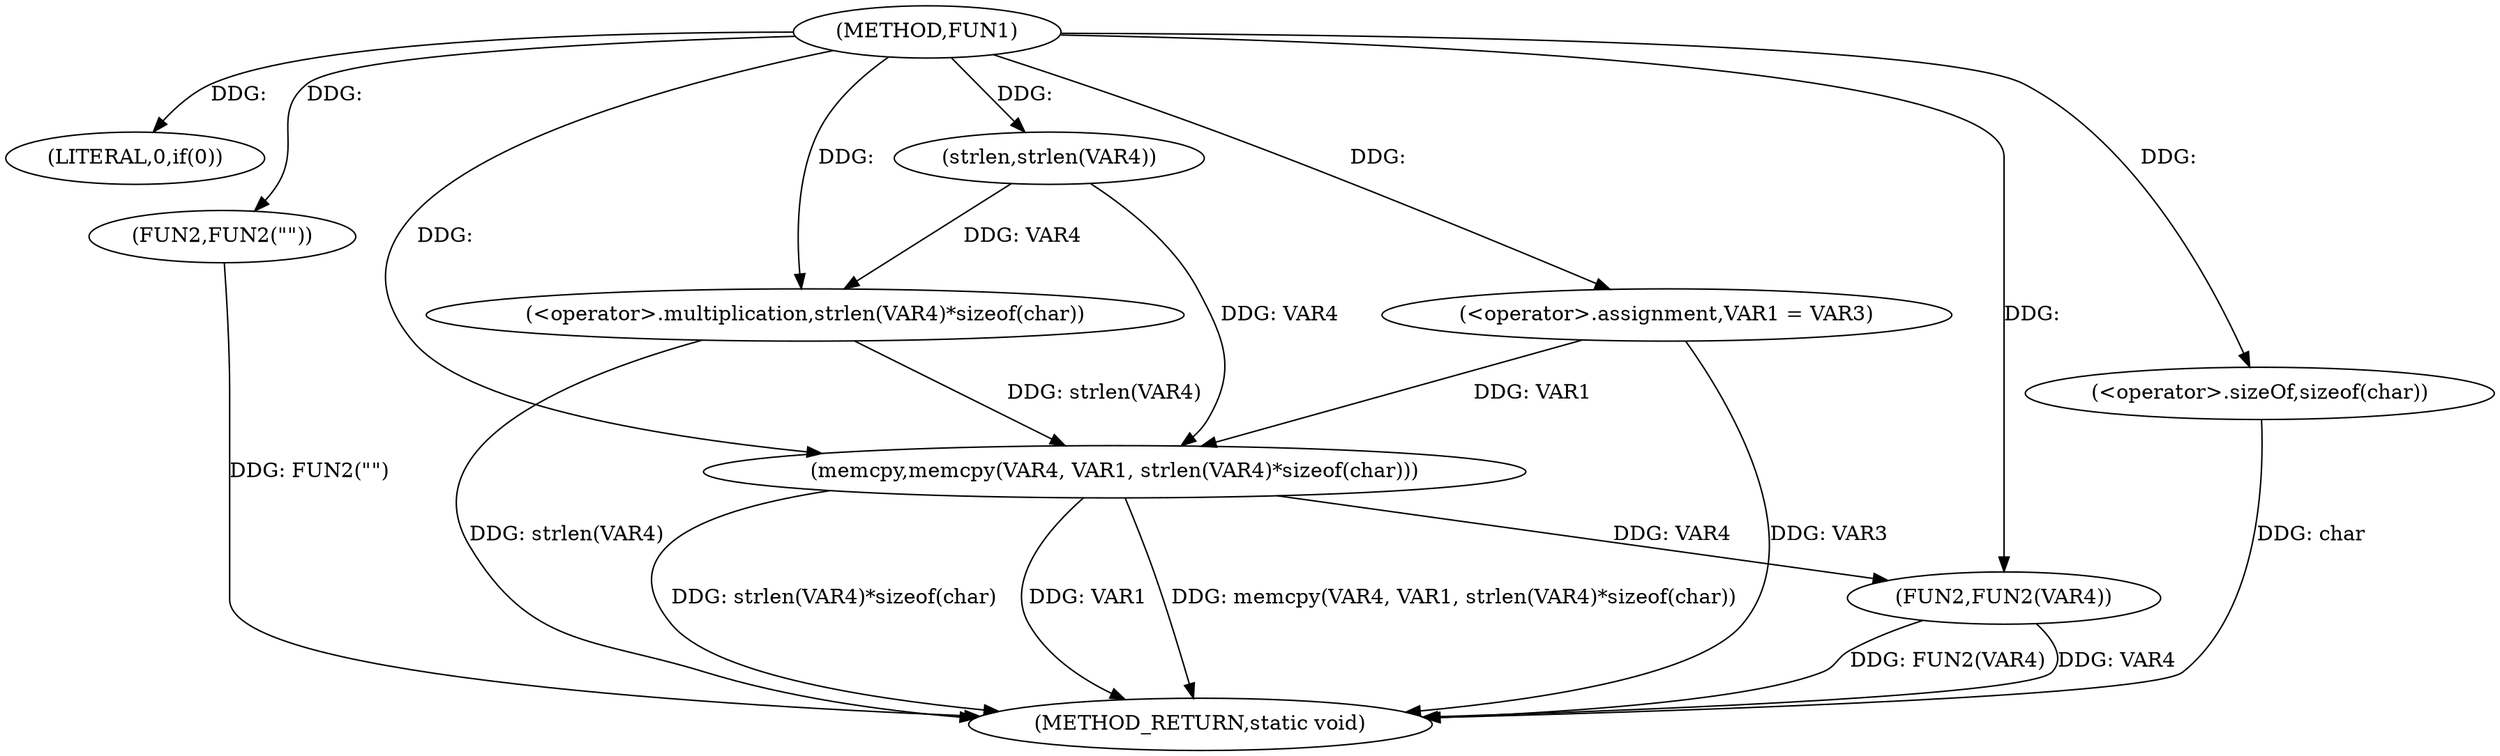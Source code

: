 digraph FUN1 {  
"1000100" [label = "(METHOD,FUN1)" ]
"1000127" [label = "(METHOD_RETURN,static void)" ]
"1000106" [label = "(LITERAL,0,if(0))" ]
"1000108" [label = "(FUN2,FUN2(\"\"))" ]
"1000112" [label = "(<operator>.assignment,VAR1 = VAR3)" ]
"1000117" [label = "(memcpy,memcpy(VAR4, VAR1, strlen(VAR4)*sizeof(char)))" ]
"1000120" [label = "(<operator>.multiplication,strlen(VAR4)*sizeof(char))" ]
"1000121" [label = "(strlen,strlen(VAR4))" ]
"1000123" [label = "(<operator>.sizeOf,sizeof(char))" ]
"1000125" [label = "(FUN2,FUN2(VAR4))" ]
  "1000117" -> "1000127"  [ label = "DDG: memcpy(VAR4, VAR1, strlen(VAR4)*sizeof(char))"] 
  "1000125" -> "1000127"  [ label = "DDG: VAR4"] 
  "1000125" -> "1000127"  [ label = "DDG: FUN2(VAR4)"] 
  "1000108" -> "1000127"  [ label = "DDG: FUN2(\"\")"] 
  "1000112" -> "1000127"  [ label = "DDG: VAR3"] 
  "1000120" -> "1000127"  [ label = "DDG: strlen(VAR4)"] 
  "1000117" -> "1000127"  [ label = "DDG: strlen(VAR4)*sizeof(char)"] 
  "1000117" -> "1000127"  [ label = "DDG: VAR1"] 
  "1000123" -> "1000127"  [ label = "DDG: char"] 
  "1000100" -> "1000106"  [ label = "DDG: "] 
  "1000100" -> "1000108"  [ label = "DDG: "] 
  "1000100" -> "1000112"  [ label = "DDG: "] 
  "1000121" -> "1000117"  [ label = "DDG: VAR4"] 
  "1000100" -> "1000117"  [ label = "DDG: "] 
  "1000112" -> "1000117"  [ label = "DDG: VAR1"] 
  "1000120" -> "1000117"  [ label = "DDG: strlen(VAR4)"] 
  "1000121" -> "1000120"  [ label = "DDG: VAR4"] 
  "1000100" -> "1000121"  [ label = "DDG: "] 
  "1000100" -> "1000120"  [ label = "DDG: "] 
  "1000100" -> "1000123"  [ label = "DDG: "] 
  "1000117" -> "1000125"  [ label = "DDG: VAR4"] 
  "1000100" -> "1000125"  [ label = "DDG: "] 
}
